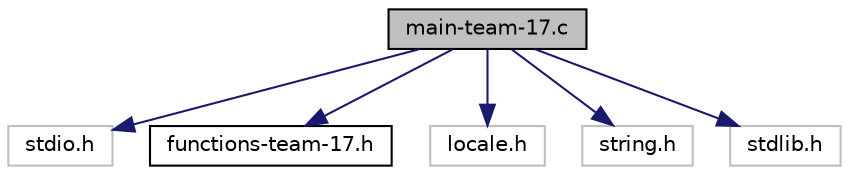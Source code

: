 digraph "main-team-17.c"
{
 // LATEX_PDF_SIZE
  edge [fontname="Helvetica",fontsize="10",labelfontname="Helvetica",labelfontsize="10"];
  node [fontname="Helvetica",fontsize="10",shape=record];
  Node1 [label="main-team-17.c",height=0.2,width=0.4,color="black", fillcolor="grey75", style="filled", fontcolor="black",tooltip="Ficheiro principal."];
  Node1 -> Node2 [color="midnightblue",fontsize="10",style="solid"];
  Node2 [label="stdio.h",height=0.2,width=0.4,color="grey75", fillcolor="white", style="filled",tooltip=" "];
  Node1 -> Node3 [color="midnightblue",fontsize="10",style="solid"];
  Node3 [label="functions-team-17.h",height=0.2,width=0.4,color="black", fillcolor="white", style="filled",URL="$functions-team-17_8h.html",tooltip="Este ficheiro contém as assinaturas de todas as funções que foram utilizadas no programa."];
  Node1 -> Node4 [color="midnightblue",fontsize="10",style="solid"];
  Node4 [label="locale.h",height=0.2,width=0.4,color="grey75", fillcolor="white", style="filled",tooltip=" "];
  Node1 -> Node5 [color="midnightblue",fontsize="10",style="solid"];
  Node5 [label="string.h",height=0.2,width=0.4,color="grey75", fillcolor="white", style="filled",tooltip=" "];
  Node1 -> Node6 [color="midnightblue",fontsize="10",style="solid"];
  Node6 [label="stdlib.h",height=0.2,width=0.4,color="grey75", fillcolor="white", style="filled",tooltip=" "];
}
